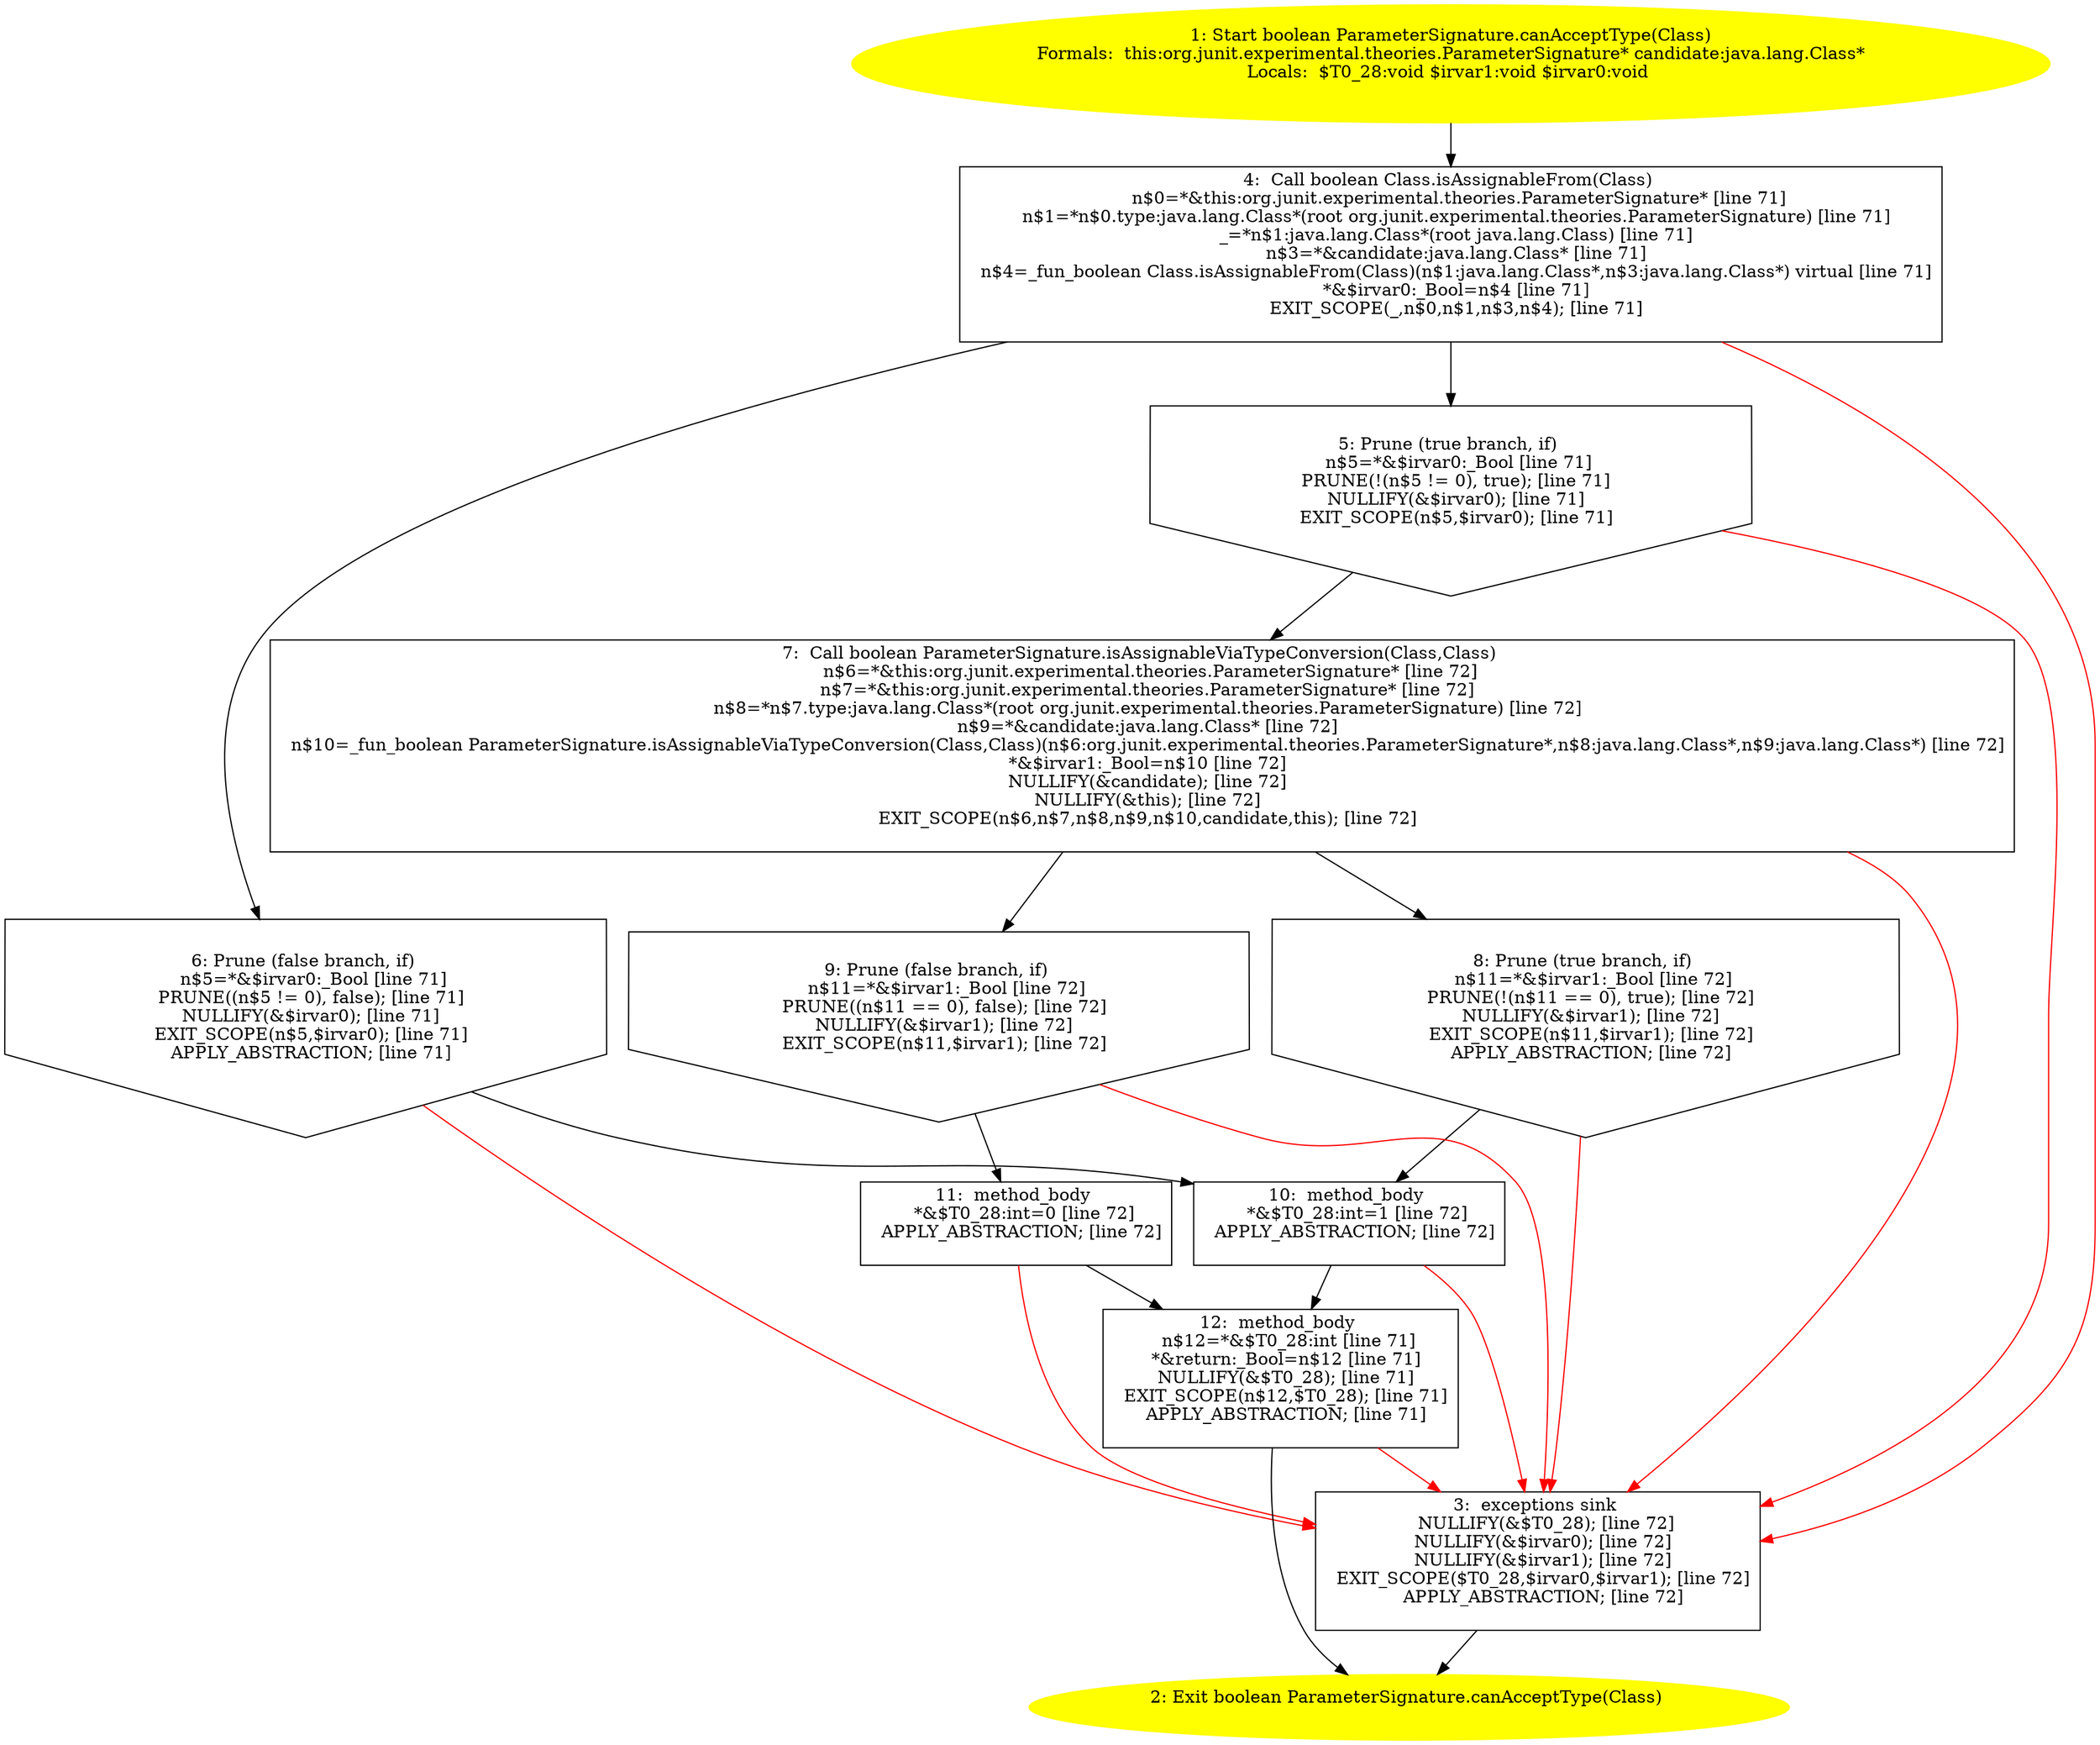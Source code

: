 /* @generated */
digraph cfg {
"org.junit.experimental.theories.ParameterSignature.canAcceptType(java.lang.Class):boolean.c21886d7e9f3e1ccede57d0419e4c0c2_1" [label="1: Start boolean ParameterSignature.canAcceptType(Class)\nFormals:  this:org.junit.experimental.theories.ParameterSignature* candidate:java.lang.Class*\nLocals:  $T0_28:void $irvar1:void $irvar0:void \n  " color=yellow style=filled]
	

	 "org.junit.experimental.theories.ParameterSignature.canAcceptType(java.lang.Class):boolean.c21886d7e9f3e1ccede57d0419e4c0c2_1" -> "org.junit.experimental.theories.ParameterSignature.canAcceptType(java.lang.Class):boolean.c21886d7e9f3e1ccede57d0419e4c0c2_4" ;
"org.junit.experimental.theories.ParameterSignature.canAcceptType(java.lang.Class):boolean.c21886d7e9f3e1ccede57d0419e4c0c2_2" [label="2: Exit boolean ParameterSignature.canAcceptType(Class) \n  " color=yellow style=filled]
	

"org.junit.experimental.theories.ParameterSignature.canAcceptType(java.lang.Class):boolean.c21886d7e9f3e1ccede57d0419e4c0c2_3" [label="3:  exceptions sink \n   NULLIFY(&$T0_28); [line 72]\n  NULLIFY(&$irvar0); [line 72]\n  NULLIFY(&$irvar1); [line 72]\n  EXIT_SCOPE($T0_28,$irvar0,$irvar1); [line 72]\n  APPLY_ABSTRACTION; [line 72]\n " shape="box"]
	

	 "org.junit.experimental.theories.ParameterSignature.canAcceptType(java.lang.Class):boolean.c21886d7e9f3e1ccede57d0419e4c0c2_3" -> "org.junit.experimental.theories.ParameterSignature.canAcceptType(java.lang.Class):boolean.c21886d7e9f3e1ccede57d0419e4c0c2_2" ;
"org.junit.experimental.theories.ParameterSignature.canAcceptType(java.lang.Class):boolean.c21886d7e9f3e1ccede57d0419e4c0c2_4" [label="4:  Call boolean Class.isAssignableFrom(Class) \n   n$0=*&this:org.junit.experimental.theories.ParameterSignature* [line 71]\n  n$1=*n$0.type:java.lang.Class*(root org.junit.experimental.theories.ParameterSignature) [line 71]\n  _=*n$1:java.lang.Class*(root java.lang.Class) [line 71]\n  n$3=*&candidate:java.lang.Class* [line 71]\n  n$4=_fun_boolean Class.isAssignableFrom(Class)(n$1:java.lang.Class*,n$3:java.lang.Class*) virtual [line 71]\n  *&$irvar0:_Bool=n$4 [line 71]\n  EXIT_SCOPE(_,n$0,n$1,n$3,n$4); [line 71]\n " shape="box"]
	

	 "org.junit.experimental.theories.ParameterSignature.canAcceptType(java.lang.Class):boolean.c21886d7e9f3e1ccede57d0419e4c0c2_4" -> "org.junit.experimental.theories.ParameterSignature.canAcceptType(java.lang.Class):boolean.c21886d7e9f3e1ccede57d0419e4c0c2_5" ;
	 "org.junit.experimental.theories.ParameterSignature.canAcceptType(java.lang.Class):boolean.c21886d7e9f3e1ccede57d0419e4c0c2_4" -> "org.junit.experimental.theories.ParameterSignature.canAcceptType(java.lang.Class):boolean.c21886d7e9f3e1ccede57d0419e4c0c2_6" ;
	 "org.junit.experimental.theories.ParameterSignature.canAcceptType(java.lang.Class):boolean.c21886d7e9f3e1ccede57d0419e4c0c2_4" -> "org.junit.experimental.theories.ParameterSignature.canAcceptType(java.lang.Class):boolean.c21886d7e9f3e1ccede57d0419e4c0c2_3" [color="red" ];
"org.junit.experimental.theories.ParameterSignature.canAcceptType(java.lang.Class):boolean.c21886d7e9f3e1ccede57d0419e4c0c2_5" [label="5: Prune (true branch, if) \n   n$5=*&$irvar0:_Bool [line 71]\n  PRUNE(!(n$5 != 0), true); [line 71]\n  NULLIFY(&$irvar0); [line 71]\n  EXIT_SCOPE(n$5,$irvar0); [line 71]\n " shape="invhouse"]
	

	 "org.junit.experimental.theories.ParameterSignature.canAcceptType(java.lang.Class):boolean.c21886d7e9f3e1ccede57d0419e4c0c2_5" -> "org.junit.experimental.theories.ParameterSignature.canAcceptType(java.lang.Class):boolean.c21886d7e9f3e1ccede57d0419e4c0c2_7" ;
	 "org.junit.experimental.theories.ParameterSignature.canAcceptType(java.lang.Class):boolean.c21886d7e9f3e1ccede57d0419e4c0c2_5" -> "org.junit.experimental.theories.ParameterSignature.canAcceptType(java.lang.Class):boolean.c21886d7e9f3e1ccede57d0419e4c0c2_3" [color="red" ];
"org.junit.experimental.theories.ParameterSignature.canAcceptType(java.lang.Class):boolean.c21886d7e9f3e1ccede57d0419e4c0c2_6" [label="6: Prune (false branch, if) \n   n$5=*&$irvar0:_Bool [line 71]\n  PRUNE((n$5 != 0), false); [line 71]\n  NULLIFY(&$irvar0); [line 71]\n  EXIT_SCOPE(n$5,$irvar0); [line 71]\n  APPLY_ABSTRACTION; [line 71]\n " shape="invhouse"]
	

	 "org.junit.experimental.theories.ParameterSignature.canAcceptType(java.lang.Class):boolean.c21886d7e9f3e1ccede57d0419e4c0c2_6" -> "org.junit.experimental.theories.ParameterSignature.canAcceptType(java.lang.Class):boolean.c21886d7e9f3e1ccede57d0419e4c0c2_10" ;
	 "org.junit.experimental.theories.ParameterSignature.canAcceptType(java.lang.Class):boolean.c21886d7e9f3e1ccede57d0419e4c0c2_6" -> "org.junit.experimental.theories.ParameterSignature.canAcceptType(java.lang.Class):boolean.c21886d7e9f3e1ccede57d0419e4c0c2_3" [color="red" ];
"org.junit.experimental.theories.ParameterSignature.canAcceptType(java.lang.Class):boolean.c21886d7e9f3e1ccede57d0419e4c0c2_7" [label="7:  Call boolean ParameterSignature.isAssignableViaTypeConversion(Class,Class) \n   n$6=*&this:org.junit.experimental.theories.ParameterSignature* [line 72]\n  n$7=*&this:org.junit.experimental.theories.ParameterSignature* [line 72]\n  n$8=*n$7.type:java.lang.Class*(root org.junit.experimental.theories.ParameterSignature) [line 72]\n  n$9=*&candidate:java.lang.Class* [line 72]\n  n$10=_fun_boolean ParameterSignature.isAssignableViaTypeConversion(Class,Class)(n$6:org.junit.experimental.theories.ParameterSignature*,n$8:java.lang.Class*,n$9:java.lang.Class*) [line 72]\n  *&$irvar1:_Bool=n$10 [line 72]\n  NULLIFY(&candidate); [line 72]\n  NULLIFY(&this); [line 72]\n  EXIT_SCOPE(n$6,n$7,n$8,n$9,n$10,candidate,this); [line 72]\n " shape="box"]
	

	 "org.junit.experimental.theories.ParameterSignature.canAcceptType(java.lang.Class):boolean.c21886d7e9f3e1ccede57d0419e4c0c2_7" -> "org.junit.experimental.theories.ParameterSignature.canAcceptType(java.lang.Class):boolean.c21886d7e9f3e1ccede57d0419e4c0c2_8" ;
	 "org.junit.experimental.theories.ParameterSignature.canAcceptType(java.lang.Class):boolean.c21886d7e9f3e1ccede57d0419e4c0c2_7" -> "org.junit.experimental.theories.ParameterSignature.canAcceptType(java.lang.Class):boolean.c21886d7e9f3e1ccede57d0419e4c0c2_9" ;
	 "org.junit.experimental.theories.ParameterSignature.canAcceptType(java.lang.Class):boolean.c21886d7e9f3e1ccede57d0419e4c0c2_7" -> "org.junit.experimental.theories.ParameterSignature.canAcceptType(java.lang.Class):boolean.c21886d7e9f3e1ccede57d0419e4c0c2_3" [color="red" ];
"org.junit.experimental.theories.ParameterSignature.canAcceptType(java.lang.Class):boolean.c21886d7e9f3e1ccede57d0419e4c0c2_8" [label="8: Prune (true branch, if) \n   n$11=*&$irvar1:_Bool [line 72]\n  PRUNE(!(n$11 == 0), true); [line 72]\n  NULLIFY(&$irvar1); [line 72]\n  EXIT_SCOPE(n$11,$irvar1); [line 72]\n  APPLY_ABSTRACTION; [line 72]\n " shape="invhouse"]
	

	 "org.junit.experimental.theories.ParameterSignature.canAcceptType(java.lang.Class):boolean.c21886d7e9f3e1ccede57d0419e4c0c2_8" -> "org.junit.experimental.theories.ParameterSignature.canAcceptType(java.lang.Class):boolean.c21886d7e9f3e1ccede57d0419e4c0c2_10" ;
	 "org.junit.experimental.theories.ParameterSignature.canAcceptType(java.lang.Class):boolean.c21886d7e9f3e1ccede57d0419e4c0c2_8" -> "org.junit.experimental.theories.ParameterSignature.canAcceptType(java.lang.Class):boolean.c21886d7e9f3e1ccede57d0419e4c0c2_3" [color="red" ];
"org.junit.experimental.theories.ParameterSignature.canAcceptType(java.lang.Class):boolean.c21886d7e9f3e1ccede57d0419e4c0c2_9" [label="9: Prune (false branch, if) \n   n$11=*&$irvar1:_Bool [line 72]\n  PRUNE((n$11 == 0), false); [line 72]\n  NULLIFY(&$irvar1); [line 72]\n  EXIT_SCOPE(n$11,$irvar1); [line 72]\n " shape="invhouse"]
	

	 "org.junit.experimental.theories.ParameterSignature.canAcceptType(java.lang.Class):boolean.c21886d7e9f3e1ccede57d0419e4c0c2_9" -> "org.junit.experimental.theories.ParameterSignature.canAcceptType(java.lang.Class):boolean.c21886d7e9f3e1ccede57d0419e4c0c2_11" ;
	 "org.junit.experimental.theories.ParameterSignature.canAcceptType(java.lang.Class):boolean.c21886d7e9f3e1ccede57d0419e4c0c2_9" -> "org.junit.experimental.theories.ParameterSignature.canAcceptType(java.lang.Class):boolean.c21886d7e9f3e1ccede57d0419e4c0c2_3" [color="red" ];
"org.junit.experimental.theories.ParameterSignature.canAcceptType(java.lang.Class):boolean.c21886d7e9f3e1ccede57d0419e4c0c2_10" [label="10:  method_body \n   *&$T0_28:int=1 [line 72]\n  APPLY_ABSTRACTION; [line 72]\n " shape="box"]
	

	 "org.junit.experimental.theories.ParameterSignature.canAcceptType(java.lang.Class):boolean.c21886d7e9f3e1ccede57d0419e4c0c2_10" -> "org.junit.experimental.theories.ParameterSignature.canAcceptType(java.lang.Class):boolean.c21886d7e9f3e1ccede57d0419e4c0c2_12" ;
	 "org.junit.experimental.theories.ParameterSignature.canAcceptType(java.lang.Class):boolean.c21886d7e9f3e1ccede57d0419e4c0c2_10" -> "org.junit.experimental.theories.ParameterSignature.canAcceptType(java.lang.Class):boolean.c21886d7e9f3e1ccede57d0419e4c0c2_3" [color="red" ];
"org.junit.experimental.theories.ParameterSignature.canAcceptType(java.lang.Class):boolean.c21886d7e9f3e1ccede57d0419e4c0c2_11" [label="11:  method_body \n   *&$T0_28:int=0 [line 72]\n  APPLY_ABSTRACTION; [line 72]\n " shape="box"]
	

	 "org.junit.experimental.theories.ParameterSignature.canAcceptType(java.lang.Class):boolean.c21886d7e9f3e1ccede57d0419e4c0c2_11" -> "org.junit.experimental.theories.ParameterSignature.canAcceptType(java.lang.Class):boolean.c21886d7e9f3e1ccede57d0419e4c0c2_12" ;
	 "org.junit.experimental.theories.ParameterSignature.canAcceptType(java.lang.Class):boolean.c21886d7e9f3e1ccede57d0419e4c0c2_11" -> "org.junit.experimental.theories.ParameterSignature.canAcceptType(java.lang.Class):boolean.c21886d7e9f3e1ccede57d0419e4c0c2_3" [color="red" ];
"org.junit.experimental.theories.ParameterSignature.canAcceptType(java.lang.Class):boolean.c21886d7e9f3e1ccede57d0419e4c0c2_12" [label="12:  method_body \n   n$12=*&$T0_28:int [line 71]\n  *&return:_Bool=n$12 [line 71]\n  NULLIFY(&$T0_28); [line 71]\n  EXIT_SCOPE(n$12,$T0_28); [line 71]\n  APPLY_ABSTRACTION; [line 71]\n " shape="box"]
	

	 "org.junit.experimental.theories.ParameterSignature.canAcceptType(java.lang.Class):boolean.c21886d7e9f3e1ccede57d0419e4c0c2_12" -> "org.junit.experimental.theories.ParameterSignature.canAcceptType(java.lang.Class):boolean.c21886d7e9f3e1ccede57d0419e4c0c2_2" ;
	 "org.junit.experimental.theories.ParameterSignature.canAcceptType(java.lang.Class):boolean.c21886d7e9f3e1ccede57d0419e4c0c2_12" -> "org.junit.experimental.theories.ParameterSignature.canAcceptType(java.lang.Class):boolean.c21886d7e9f3e1ccede57d0419e4c0c2_3" [color="red" ];
}
